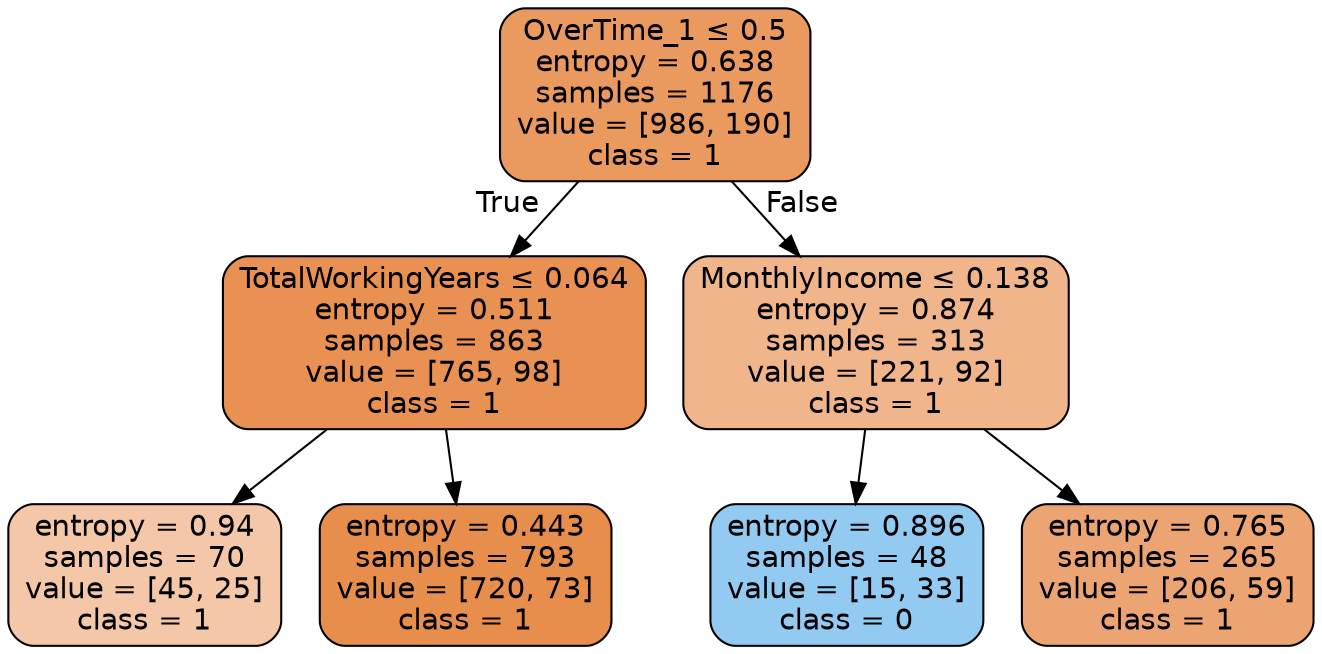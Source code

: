 digraph Tree {
node [shape=box, style="filled, rounded", color="black", fontname=helvetica] ;
edge [fontname=helvetica] ;
0 [label=<OverTime_1 &le; 0.5<br/>entropy = 0.638<br/>samples = 1176<br/>value = [986, 190]<br/>class = 1>, fillcolor="#ea995f"] ;
1 [label=<TotalWorkingYears &le; 0.064<br/>entropy = 0.511<br/>samples = 863<br/>value = [765, 98]<br/>class = 1>, fillcolor="#e89152"] ;
0 -> 1 [labeldistance=2.5, labelangle=45, headlabel="True"] ;
2 [label=<entropy = 0.94<br/>samples = 70<br/>value = [45, 25]<br/>class = 1>, fillcolor="#f3c7a7"] ;
1 -> 2 ;
3 [label=<entropy = 0.443<br/>samples = 793<br/>value = [720, 73]<br/>class = 1>, fillcolor="#e88e4d"] ;
1 -> 3 ;
4 [label=<MonthlyIncome &le; 0.138<br/>entropy = 0.874<br/>samples = 313<br/>value = [221, 92]<br/>class = 1>, fillcolor="#f0b58b"] ;
0 -> 4 [labeldistance=2.5, labelangle=-45, headlabel="False"] ;
5 [label=<entropy = 0.896<br/>samples = 48<br/>value = [15, 33]<br/>class = 0>, fillcolor="#93caf1"] ;
4 -> 5 ;
6 [label=<entropy = 0.765<br/>samples = 265<br/>value = [206, 59]<br/>class = 1>, fillcolor="#eca572"] ;
4 -> 6 ;
}